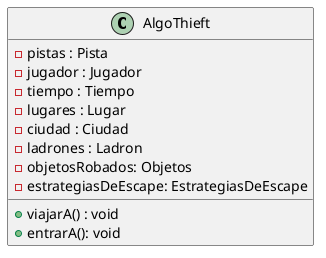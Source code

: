 @startuml
class AlgoThieft
{
    -pistas : Pista
    -jugador : Jugador
    -tiempo : Tiempo
    -lugares : Lugar
    -ciudad : Ciudad
    -ladrones : Ladron
    -objetosRobados: Objetos
    -estrategiasDeEscape: EstrategiasDeEscape

    +viajarA() : void
    +entrarA(): void
}
@enduml